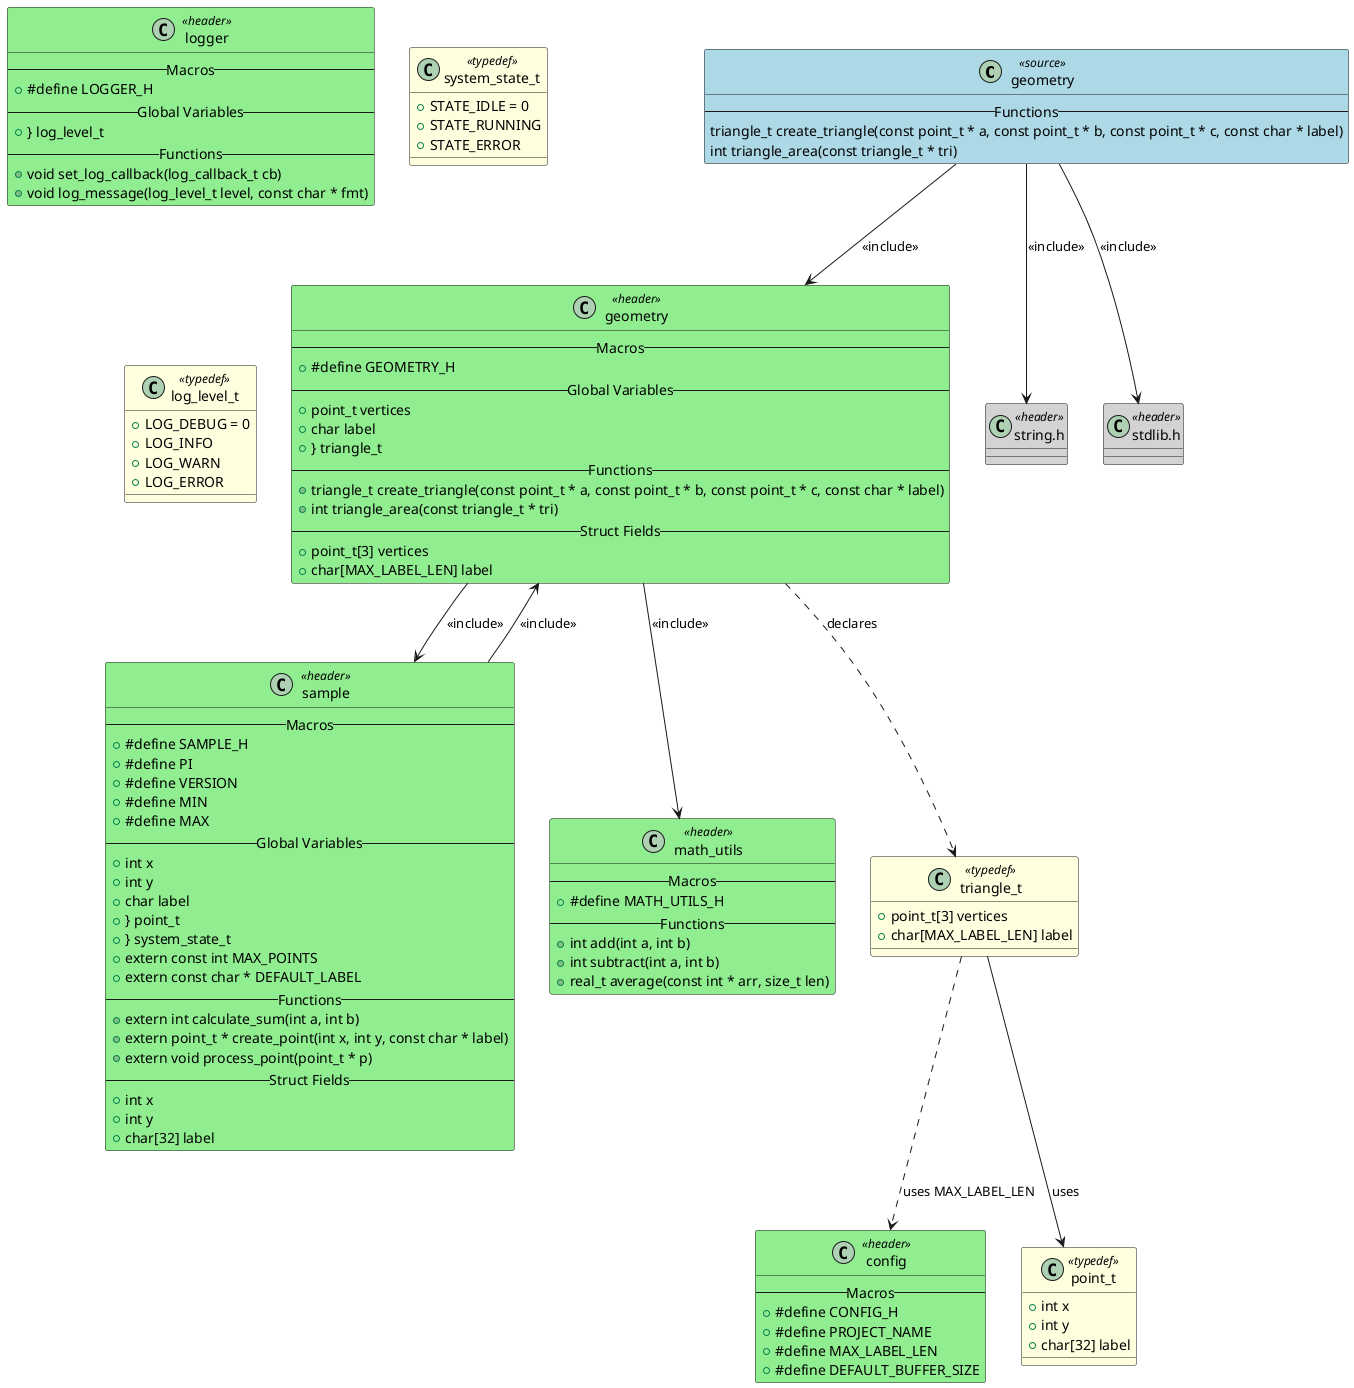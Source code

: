 @startuml geometry

class "geometry" as GEOMETRY <<source>> #LightBlue
{
    -- Functions --
    triangle_t create_triangle(const point_t * a, const point_t * b, const point_t * c, const char * label)
    int triangle_area(const triangle_t * tri)
}

class "geometry" as HEADER_GEOMETRY <<header>> #LightGreen
{
    -- Macros --
    + #define GEOMETRY_H
    -- Global Variables --
    + point_t vertices
    + char label
    + } triangle_t
    -- Functions --
    + triangle_t create_triangle(const point_t * a, const point_t * b, const point_t * c, const char * label)
    + int triangle_area(const triangle_t * tri)
    -- Struct Fields --
    + point_t[3] vertices
    + char[MAX_LABEL_LEN] label
}

class "string.h" as HEADER_STRING_H <<header>> #LightGray
{
}

class "stdlib.h" as HEADER_STDLIB_H <<header>> #LightGray
{
}

class "sample" as HEADER_SAMPLE <<header>> #LightGreen
{
    -- Macros --
    + #define SAMPLE_H
    + #define PI
    + #define VERSION
    + #define MIN
    + #define MAX
    -- Global Variables --
    + int x
    + int y
    + char label
    + } point_t
    + } system_state_t
    + extern const int MAX_POINTS
    + extern const char * DEFAULT_LABEL
    -- Functions --
    + extern int calculate_sum(int a, int b)
    + extern point_t * create_point(int x, int y, const char * label)
    + extern void process_point(point_t * p)
    -- Struct Fields --
    + int x
    + int y
    + char[32] label
}

class "config" as HEADER_CONFIG <<header>> #LightGreen
{
    -- Macros --
    + #define CONFIG_H
    + #define PROJECT_NAME
    + #define MAX_LABEL_LEN
    + #define DEFAULT_BUFFER_SIZE
}

class "logger" as HEADER_LOGGER <<header>> #LightGreen
{
    -- Macros --
    + #define LOGGER_H
    -- Global Variables --
    + } log_level_t
    -- Functions --
    + void set_log_callback(log_callback_t cb)
    + void log_message(log_level_t level, const char * fmt)
}

class "math_utils" as HEADER_MATH_UTILS <<header>> #LightGreen
{
    -- Macros --
    + #define MATH_UTILS_H
    -- Functions --
    + int add(int a, int b)
    + int subtract(int a, int b)
    + real_t average(const int * arr, size_t len)
}

class "triangle_t" as TYPEDEF_TRIANGLE_T <<typedef>> #LightYellow
{
    + point_t[3] vertices
    + char[MAX_LABEL_LEN] label
}

class "point_t" as TYPEDEF_POINT_T <<typedef>> #LightYellow
{
    + int x
    + int y
    + char[32] label
}

class "system_state_t" as TYPEDEF_SYSTEM_STATE_T <<typedef>> #LightYellow
{
    + STATE_IDLE = 0
    + STATE_RUNNING
    + STATE_ERROR
}

class "log_level_t" as TYPEDEF_LOG_LEVEL_T <<typedef>> #LightYellow
{
    + LOG_DEBUG = 0
    + LOG_INFO
    + LOG_WARN
    + LOG_ERROR
}

GEOMETRY --> HEADER_GEOMETRY : <<include>>
GEOMETRY --> HEADER_STRING_H : <<include>>
GEOMETRY --> HEADER_STDLIB_H : <<include>>
HEADER_GEOMETRY --> HEADER_SAMPLE : <<include>>
HEADER_GEOMETRY --> HEADER_MATH_UTILS : <<include>>
HEADER_SAMPLE --> HEADER_GEOMETRY : <<include>>
HEADER_GEOMETRY ..> TYPEDEF_TRIANGLE_T : declares
TYPEDEF_TRIANGLE_T --> TYPEDEF_POINT_T : uses
TYPEDEF_TRIANGLE_T ..> HEADER_CONFIG : uses MAX_LABEL_LEN

@enduml